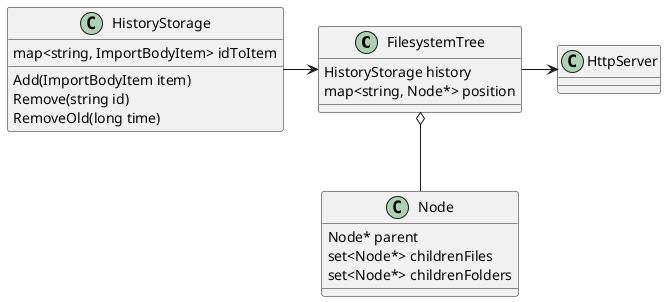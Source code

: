 @startuml
class FilesystemTree
class HttpServer
class Node
class HistoryStorage

Node : Node* parent
Node : set<Node*> childrenFiles
Node : set<Node*> childrenFolders

FilesystemTree : HistoryStorage history
FilesystemTree : map<string, Node*> position

FilesystemTree -> HttpServer

HistoryStorage : map<string, ImportBodyItem> idToItem
HistoryStorage : Add(ImportBodyItem item)
HistoryStorage : Remove(string id)
HistoryStorage : RemoveOld(long time)

FilesystemTree o-- Node
HistoryStorage -> FilesystemTree
@enduml